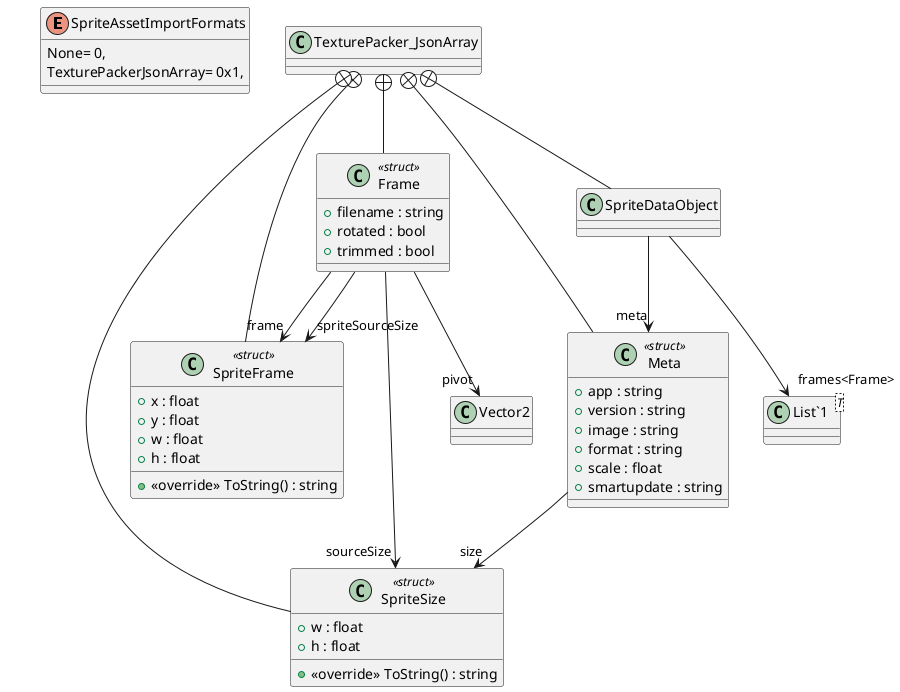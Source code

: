 @startuml
enum SpriteAssetImportFormats {
    None= 0,
    TexturePackerJsonArray= 0x1,
}
class TexturePacker_JsonArray {
}
class SpriteFrame <<struct>> {
    + x : float
    + y : float
    + w : float
    + h : float
    + <<override>> ToString() : string
}
class SpriteSize <<struct>> {
    + w : float
    + h : float
    + <<override>> ToString() : string
}
class Frame <<struct>> {
    + filename : string
    + rotated : bool
    + trimmed : bool
}
class Meta <<struct>> {
    + app : string
    + version : string
    + image : string
    + format : string
    + scale : float
    + smartupdate : string
}
class SpriteDataObject {
}
class "List`1"<T> {
}
TexturePacker_JsonArray +-- SpriteFrame
TexturePacker_JsonArray +-- SpriteSize
TexturePacker_JsonArray +-- Frame
Frame --> "frame" SpriteFrame
Frame --> "spriteSourceSize" SpriteFrame
Frame --> "sourceSize" SpriteSize
Frame --> "pivot" Vector2
TexturePacker_JsonArray +-- Meta
Meta --> "size" SpriteSize
TexturePacker_JsonArray +-- SpriteDataObject
SpriteDataObject --> "frames<Frame>" "List`1"
SpriteDataObject --> "meta" Meta
@enduml
